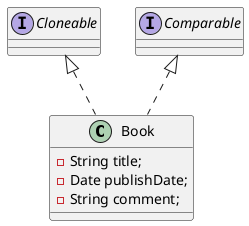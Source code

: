 @startuml
'https://plantuml.com/class-diagram

class Book implements Cloneable, Comparable<Book> {
    - String title;
    - Date publishDate;
    - String comment;
}
@enduml